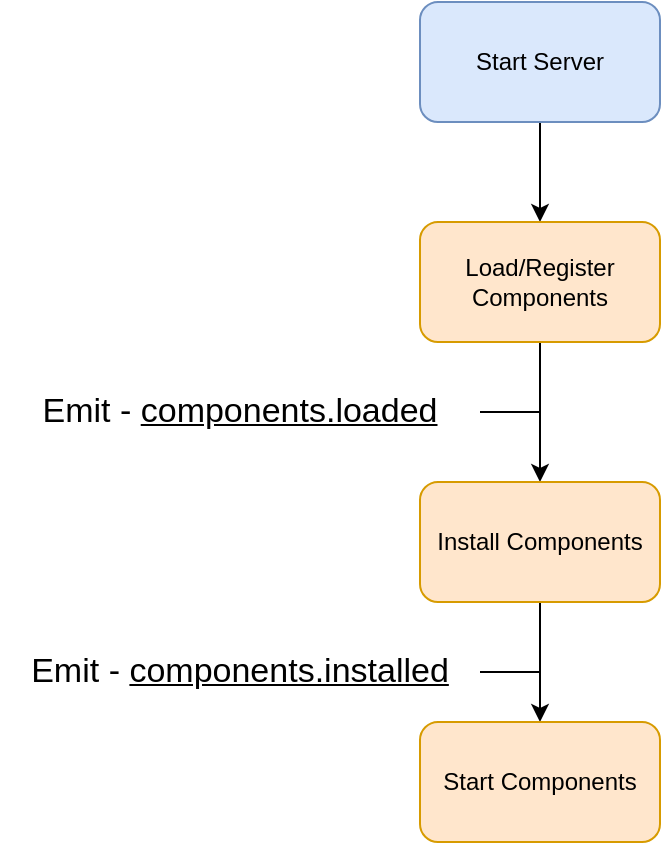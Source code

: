 <mxfile version="15.9.4" type="device"><diagram id="LV1XsHQYMLFKpReW__KA" name="Page-1"><mxGraphModel dx="1038" dy="571" grid="1" gridSize="10" guides="1" tooltips="1" connect="1" arrows="1" fold="1" page="1" pageScale="1" pageWidth="827" pageHeight="1169" math="0" shadow="0"><root><mxCell id="0"/><mxCell id="1" parent="0"/><mxCell id="8k_XAMExpLeh9pSjJb36-3" style="edgeStyle=orthogonalEdgeStyle;rounded=0;orthogonalLoop=1;jettySize=auto;html=1;" edge="1" parent="1" source="8k_XAMExpLeh9pSjJb36-1" target="8k_XAMExpLeh9pSjJb36-2"><mxGeometry relative="1" as="geometry"/></mxCell><mxCell id="8k_XAMExpLeh9pSjJb36-1" value="Start Server" style="rounded=1;whiteSpace=wrap;html=1;fillColor=#dae8fc;strokeColor=#6c8ebf;" vertex="1" parent="1"><mxGeometry x="300" y="20" width="120" height="60" as="geometry"/></mxCell><mxCell id="8k_XAMExpLeh9pSjJb36-5" style="edgeStyle=orthogonalEdgeStyle;rounded=0;orthogonalLoop=1;jettySize=auto;html=1;" edge="1" parent="1" source="8k_XAMExpLeh9pSjJb36-2" target="8k_XAMExpLeh9pSjJb36-4"><mxGeometry relative="1" as="geometry"><Array as="points"><mxPoint x="360" y="230"/><mxPoint x="360" y="230"/></Array></mxGeometry></mxCell><mxCell id="8k_XAMExpLeh9pSjJb36-2" value="Load/Register Components" style="rounded=1;whiteSpace=wrap;html=1;fillColor=#ffe6cc;strokeColor=#d79b00;" vertex="1" parent="1"><mxGeometry x="300" y="130" width="120" height="60" as="geometry"/></mxCell><mxCell id="8k_XAMExpLeh9pSjJb36-10" style="edgeStyle=orthogonalEdgeStyle;rounded=0;orthogonalLoop=1;jettySize=auto;html=1;entryX=0.5;entryY=0;entryDx=0;entryDy=0;fontSize=12;fontColor=#000000;endArrow=classic;endFill=1;" edge="1" parent="1" source="8k_XAMExpLeh9pSjJb36-4" target="8k_XAMExpLeh9pSjJb36-9"><mxGeometry relative="1" as="geometry"/></mxCell><mxCell id="8k_XAMExpLeh9pSjJb36-4" value="Install Components" style="rounded=1;whiteSpace=wrap;html=1;fillColor=#ffe6cc;strokeColor=#d79b00;" vertex="1" parent="1"><mxGeometry x="300" y="260" width="120" height="60" as="geometry"/></mxCell><mxCell id="8k_XAMExpLeh9pSjJb36-7" style="edgeStyle=orthogonalEdgeStyle;rounded=0;orthogonalLoop=1;jettySize=auto;html=1;fontSize=17;fontColor=#000000;endArrow=none;endFill=0;" edge="1" parent="1" source="8k_XAMExpLeh9pSjJb36-6"><mxGeometry relative="1" as="geometry"><mxPoint x="360" y="225" as="targetPoint"/></mxGeometry></mxCell><mxCell id="8k_XAMExpLeh9pSjJb36-6" value="&lt;div&gt;&lt;span style=&quot;font-size: 17px ; background-color: rgb(255 , 255 , 255)&quot;&gt;Emit&lt;/span&gt;&lt;span style=&quot;font-size: 17px&quot;&gt; &lt;/span&gt;&lt;span style=&quot;font-size: 17px&quot;&gt;- &lt;/span&gt;&lt;font style=&quot;font-size: 17px&quot;&gt;&lt;u&gt;components.loaded&lt;/u&gt;&lt;/font&gt;&lt;/div&gt;" style="text;html=1;strokeColor=none;fillColor=none;align=center;verticalAlign=middle;whiteSpace=wrap;rounded=0;" vertex="1" parent="1"><mxGeometry x="90" y="210" width="240" height="30" as="geometry"/></mxCell><mxCell id="8k_XAMExpLeh9pSjJb36-9" value="Start Components" style="rounded=1;whiteSpace=wrap;html=1;fillColor=#ffe6cc;strokeColor=#d79b00;" vertex="1" parent="1"><mxGeometry x="300" y="380" width="120" height="60" as="geometry"/></mxCell><mxCell id="8k_XAMExpLeh9pSjJb36-11" value="&lt;div&gt;&lt;span style=&quot;font-size: 17px ; background-color: rgb(255 , 255 , 255)&quot;&gt;Emit&lt;/span&gt;&lt;span style=&quot;font-size: 17px&quot;&gt; &lt;/span&gt;&lt;span style=&quot;font-size: 17px&quot;&gt;- &lt;/span&gt;&lt;font style=&quot;font-size: 17px&quot;&gt;&lt;u&gt;components.installed&lt;/u&gt;&lt;/font&gt;&lt;/div&gt;" style="text;html=1;strokeColor=none;fillColor=none;align=center;verticalAlign=middle;whiteSpace=wrap;rounded=0;" vertex="1" parent="1"><mxGeometry x="90" y="340" width="240" height="30" as="geometry"/></mxCell><mxCell id="8k_XAMExpLeh9pSjJb36-12" style="edgeStyle=orthogonalEdgeStyle;rounded=0;orthogonalLoop=1;jettySize=auto;html=1;fontSize=17;fontColor=#000000;endArrow=none;endFill=0;exitX=1;exitY=0.5;exitDx=0;exitDy=0;" edge="1" parent="1" source="8k_XAMExpLeh9pSjJb36-11"><mxGeometry relative="1" as="geometry"><mxPoint x="360" y="355" as="targetPoint"/><mxPoint x="340" y="235" as="sourcePoint"/><Array as="points"><mxPoint x="340" y="355"/><mxPoint x="340" y="355"/></Array></mxGeometry></mxCell></root></mxGraphModel></diagram></mxfile>